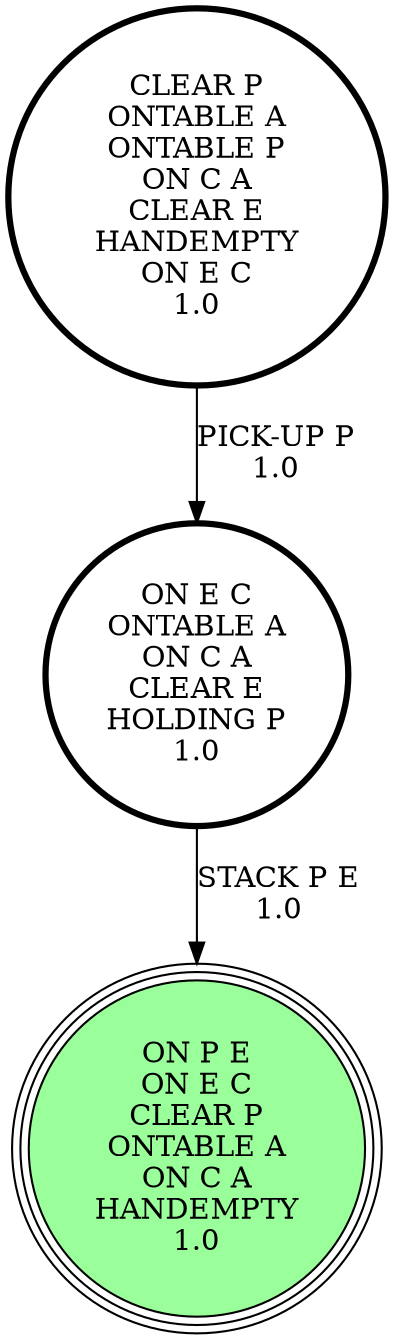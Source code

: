 digraph {
"ON E C\nONTABLE A\nON C A\nCLEAR E\nHOLDING P\n1.0\n" -> "ON P E\nON E C\nCLEAR P\nONTABLE A\nON C A\nHANDEMPTY\n1.0\n"[label="STACK P E\n1.0\n"];
"CLEAR P\nONTABLE A\nONTABLE P\nON C A\nCLEAR E\nHANDEMPTY\nON E C\n1.0\n" -> "ON E C\nONTABLE A\nON C A\nCLEAR E\nHOLDING P\n1.0\n"[label="PICK-UP P\n1.0\n"];
"ON P E\nON E C\nCLEAR P\nONTABLE A\nON C A\nHANDEMPTY\n1.0\n" [shape=circle, style=filled, fillcolor=palegreen1, peripheries=3];
"CLEAR P\nONTABLE A\nONTABLE P\nON C A\nCLEAR E\nHANDEMPTY\nON E C\n1.0\n" [shape=circle, penwidth=3];
"ON E C\nONTABLE A\nON C A\nCLEAR E\nHOLDING P\n1.0\n" [shape=circle, penwidth=3];
"ON P E\nON E C\nCLEAR P\nONTABLE A\nON C A\nHANDEMPTY\n1.0\n" [shape=circle, style=filled, fillcolor=palegreen1, peripheries=3];
}
